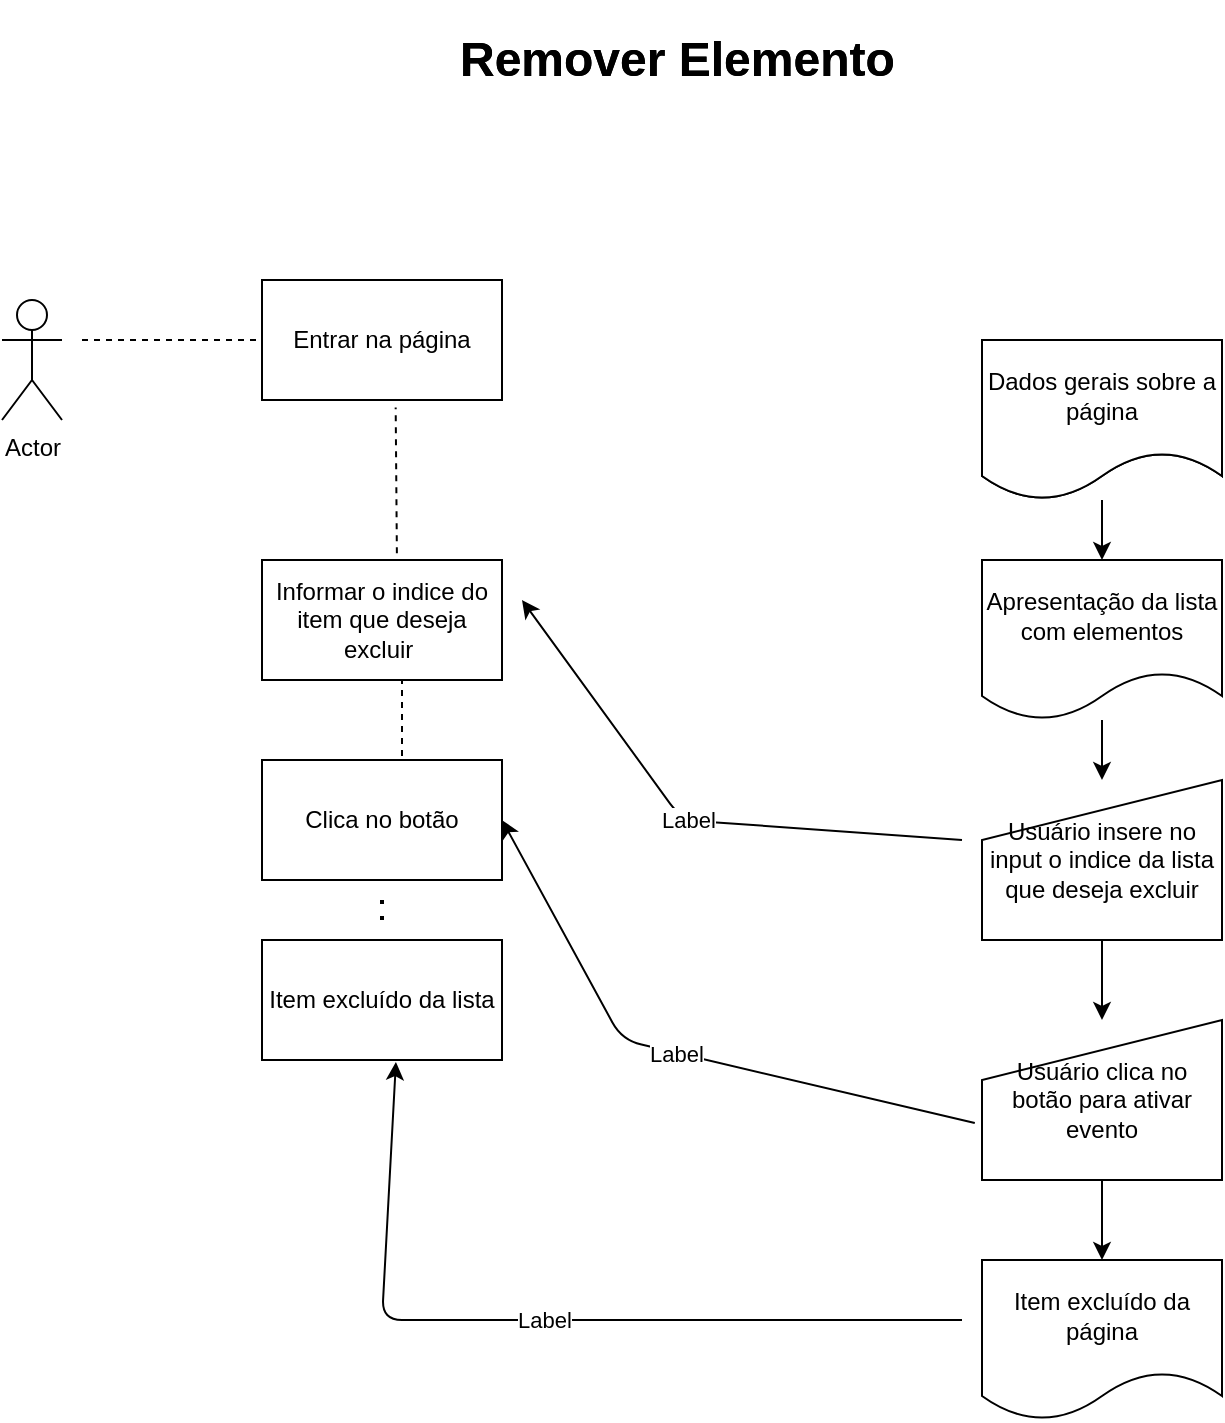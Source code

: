 <mxfile>
    <diagram id="5q5EOTjtX7OJyar-PDXx" name="index.html">
        <mxGraphModel dx="1070" dy="389" grid="1" gridSize="10" guides="1" tooltips="1" connect="1" arrows="1" fold="1" page="1" pageScale="1" pageWidth="827" pageHeight="1169" math="0" shadow="0">
            <root>
                <mxCell id="0"/>
                <mxCell id="1" parent="0"/>
                <mxCell id="2" value="&lt;h1&gt;Remover Elemento&lt;/h1&gt;" style="text;html=1;strokeColor=none;fillColor=none;spacing=5;spacingTop=-20;whiteSpace=wrap;overflow=hidden;rounded=0;" vertex="1" parent="1">
                    <mxGeometry x="294" y="30" width="240" height="40" as="geometry"/>
                </mxCell>
                <mxCell id="3" value="Actor" style="shape=umlActor;verticalLabelPosition=bottom;verticalAlign=top;html=1;outlineConnect=0;" vertex="1" parent="1">
                    <mxGeometry x="70" y="170" width="30" height="60" as="geometry"/>
                </mxCell>
                <mxCell id="5" value="" style="endArrow=none;dashed=1;html=1;" edge="1" parent="1">
                    <mxGeometry width="50" height="50" relative="1" as="geometry">
                        <mxPoint x="110" y="190" as="sourcePoint"/>
                        <mxPoint x="200" y="190" as="targetPoint"/>
                    </mxGeometry>
                </mxCell>
                <mxCell id="6" value="Entrar na página" style="rounded=0;whiteSpace=wrap;html=1;" vertex="1" parent="1">
                    <mxGeometry x="200" y="160" width="120" height="60" as="geometry"/>
                </mxCell>
                <mxCell id="7" value="Informar o indice do item que deseja excluir&amp;nbsp;" style="whiteSpace=wrap;html=1;rounded=0;" vertex="1" parent="1">
                    <mxGeometry x="200" y="300" width="120" height="60" as="geometry"/>
                </mxCell>
                <mxCell id="9" value="" style="endArrow=none;dashed=1;html=1;exitX=0.562;exitY=-0.057;exitDx=0;exitDy=0;exitPerimeter=0;entryX=0.557;entryY=1.062;entryDx=0;entryDy=0;entryPerimeter=0;" edge="1" parent="1" source="7" target="6">
                    <mxGeometry width="50" height="50" relative="1" as="geometry">
                        <mxPoint x="220" y="270" as="sourcePoint"/>
                        <mxPoint x="270" y="220" as="targetPoint"/>
                    </mxGeometry>
                </mxCell>
                <mxCell id="10" value="" style="endArrow=none;dashed=1;html=1;" edge="1" parent="1">
                    <mxGeometry width="50" height="50" relative="1" as="geometry">
                        <mxPoint x="270" y="410" as="sourcePoint"/>
                        <mxPoint x="270" y="360" as="targetPoint"/>
                    </mxGeometry>
                </mxCell>
                <mxCell id="11" value="Item excluído da lista" style="whiteSpace=wrap;html=1;rounded=0;" vertex="1" parent="1">
                    <mxGeometry x="200" y="490" width="120" height="60" as="geometry"/>
                </mxCell>
                <mxCell id="15" value="Item excluído da página" style="shape=document;whiteSpace=wrap;html=1;boundedLbl=1;" vertex="1" parent="1">
                    <mxGeometry x="560" y="650" width="120" height="80" as="geometry"/>
                </mxCell>
                <mxCell id="20" value="" style="edgeStyle=none;html=1;" edge="1" parent="1" source="16" target="18">
                    <mxGeometry relative="1" as="geometry">
                        <Array as="points">
                            <mxPoint x="620" y="510"/>
                        </Array>
                    </mxGeometry>
                </mxCell>
                <mxCell id="16" value="Usuário insere no input o indice da lista que deseja excluir" style="shape=manualInput;whiteSpace=wrap;html=1;" vertex="1" parent="1">
                    <mxGeometry x="560" y="410" width="120" height="80" as="geometry"/>
                </mxCell>
                <mxCell id="19" value="" style="edgeStyle=none;html=1;" edge="1" parent="1" source="18" target="15">
                    <mxGeometry relative="1" as="geometry"/>
                </mxCell>
                <mxCell id="18" value="Usuário clica no botão para ativar evento" style="shape=manualInput;whiteSpace=wrap;html=1;" vertex="1" parent="1">
                    <mxGeometry x="560" y="530" width="120" height="80" as="geometry"/>
                </mxCell>
                <mxCell id="22" value="" style="edgeStyle=none;html=1;" edge="1" parent="1" source="21" target="16">
                    <mxGeometry relative="1" as="geometry"/>
                </mxCell>
                <mxCell id="21" value="Apresentação da lista com elementos" style="shape=document;whiteSpace=wrap;html=1;boundedLbl=1;" vertex="1" parent="1">
                    <mxGeometry x="560" y="300" width="120" height="80" as="geometry"/>
                </mxCell>
                <mxCell id="24" value="" style="edgeStyle=none;html=1;" edge="1" parent="1" source="23" target="21">
                    <mxGeometry relative="1" as="geometry"/>
                </mxCell>
                <mxCell id="23" value="Dados gerais sobre a página" style="shape=document;whiteSpace=wrap;html=1;boundedLbl=1;" vertex="1" parent="1">
                    <mxGeometry x="560" y="190" width="120" height="80" as="geometry"/>
                </mxCell>
                <mxCell id="25" value="" style="endArrow=classic;html=1;entryX=0.558;entryY=1.017;entryDx=0;entryDy=0;entryPerimeter=0;" edge="1" parent="1" target="11">
                    <mxGeometry relative="1" as="geometry">
                        <mxPoint x="550" y="680" as="sourcePoint"/>
                        <mxPoint x="270" y="520" as="targetPoint"/>
                        <Array as="points">
                            <mxPoint x="260" y="680"/>
                        </Array>
                    </mxGeometry>
                </mxCell>
                <mxCell id="26" value="Label" style="edgeLabel;resizable=0;html=1;align=center;verticalAlign=middle;" connectable="0" vertex="1" parent="25">
                    <mxGeometry relative="1" as="geometry"/>
                </mxCell>
                <mxCell id="27" value="" style="endArrow=classic;html=1;exitX=-0.03;exitY=0.644;exitDx=0;exitDy=0;exitPerimeter=0;entryX=1;entryY=0.5;entryDx=0;entryDy=0;" edge="1" parent="1" source="18" target="29">
                    <mxGeometry relative="1" as="geometry">
                        <mxPoint x="380" y="410" as="sourcePoint"/>
                        <mxPoint x="330" y="340" as="targetPoint"/>
                        <Array as="points">
                            <mxPoint x="380" y="540"/>
                        </Array>
                    </mxGeometry>
                </mxCell>
                <mxCell id="28" value="Label" style="edgeLabel;resizable=0;html=1;align=center;verticalAlign=middle;" connectable="0" vertex="1" parent="27">
                    <mxGeometry relative="1" as="geometry"/>
                </mxCell>
                <mxCell id="29" value="Clica no botão" style="whiteSpace=wrap;html=1;rounded=0;" vertex="1" parent="1">
                    <mxGeometry x="200" y="400" width="120" height="60" as="geometry"/>
                </mxCell>
                <mxCell id="31" value="" style="endArrow=none;dashed=1;html=1;dashPattern=1 3;strokeWidth=2;" edge="1" parent="1">
                    <mxGeometry width="50" height="50" relative="1" as="geometry">
                        <mxPoint x="260" y="480" as="sourcePoint"/>
                        <mxPoint x="260" y="470" as="targetPoint"/>
                    </mxGeometry>
                </mxCell>
                <mxCell id="32" value="" style="endArrow=classic;html=1;" edge="1" parent="1">
                    <mxGeometry relative="1" as="geometry">
                        <mxPoint x="550" y="440" as="sourcePoint"/>
                        <mxPoint x="330" y="320" as="targetPoint"/>
                        <Array as="points">
                            <mxPoint x="410" y="430"/>
                        </Array>
                    </mxGeometry>
                </mxCell>
                <mxCell id="33" value="Label" style="edgeLabel;resizable=0;html=1;align=center;verticalAlign=middle;" connectable="0" vertex="1" parent="32">
                    <mxGeometry relative="1" as="geometry"/>
                </mxCell>
                <mxCell id="i81yKH4xkli6BGmhtRhB-33" value="&lt;h1&gt;Remover Elemento&lt;/h1&gt;" style="text;html=1;strokeColor=none;fillColor=none;spacing=5;spacingTop=-20;whiteSpace=wrap;overflow=hidden;rounded=0;" vertex="1" parent="1">
                    <mxGeometry x="294" y="30" width="240" height="40" as="geometry"/>
                </mxCell>
                <mxCell id="i81yKH4xkli6BGmhtRhB-34" value="Dados gerais sobre a página" style="shape=document;whiteSpace=wrap;html=1;boundedLbl=1;" vertex="1" parent="1">
                    <mxGeometry x="560" y="190" width="120" height="80" as="geometry"/>
                </mxCell>
            </root>
        </mxGraphModel>
    </diagram>
    <diagram id="ypxLYF9R9u9Ggg4EO_dI" name="index,js">
        <mxGraphModel dx="1284" dy="467" grid="1" gridSize="10" guides="1" tooltips="1" connect="1" arrows="1" fold="1" page="1" pageScale="1" pageWidth="827" pageHeight="1169" math="0" shadow="0">
            <root>
                <mxCell id="0"/>
                <mxCell id="1" parent="0"/>
                <mxCell id="ZVATye95yIs_yLcJs_ER-1" value="Item excluído da página" style="shape=document;whiteSpace=wrap;html=1;boundedLbl=1;" vertex="1" parent="1">
                    <mxGeometry x="680" y="670" width="120" height="80" as="geometry"/>
                </mxCell>
                <mxCell id="ZVATye95yIs_yLcJs_ER-3" value="Usuário clica no botão para ativar evento" style="shape=manualInput;whiteSpace=wrap;html=1;" vertex="1" parent="1">
                    <mxGeometry x="510" y="670" width="120" height="80" as="geometry"/>
                </mxCell>
                <mxCell id="ZVATye95yIs_yLcJs_ER-5" value="&lt;h1&gt;Remover Elemento&lt;/h1&gt;" style="text;html=1;strokeColor=none;fillColor=none;spacing=5;spacingTop=-20;whiteSpace=wrap;overflow=hidden;rounded=0;" vertex="1" parent="1">
                    <mxGeometry x="587" y="130" width="240" height="40" as="geometry"/>
                </mxCell>
                <mxCell id="ZVATye95yIs_yLcJs_ER-8" value="Apresentação da lista com elementos" style="shape=document;whiteSpace=wrap;html=1;boundedLbl=1;" vertex="1" parent="1">
                    <mxGeometry x="190" y="670" width="120" height="80" as="geometry"/>
                </mxCell>
                <mxCell id="ZVATye95yIs_yLcJs_ER-9" value="Usuário insere no input o indice da lista que deseja excluir" style="shape=manualInput;whiteSpace=wrap;html=1;" vertex="1" parent="1">
                    <mxGeometry x="350" y="670" width="120" height="80" as="geometry"/>
                </mxCell>
                <mxCell id="ZVATye95yIs_yLcJs_ER-10" value="Inicío" style="rounded=1;whiteSpace=wrap;html=1;" vertex="1" parent="1">
                    <mxGeometry x="10" y="390" width="160" height="40" as="geometry"/>
                </mxCell>
                <mxCell id="ZVATye95yIs_yLcJs_ER-15" value="Fim" style="rounded=1;whiteSpace=wrap;html=1;" vertex="1" parent="1">
                    <mxGeometry x="860" y="390" width="160" height="40" as="geometry"/>
                </mxCell>
                <mxCell id="ZVATye95yIs_yLcJs_ER-19" value="" style="edgeStyle=none;html=1;" edge="1" parent="1" source="ZVATye95yIs_yLcJs_ER-16" target="ZVATye95yIs_yLcJs_ER-17">
                    <mxGeometry relative="1" as="geometry"/>
                </mxCell>
                <mxCell id="ZVATye95yIs_yLcJs_ER-16" value="Atribuição do botão e inclusão de evento realizado ao ser clicado a vinculação da função" style="shape=parallelogram;perimeter=parallelogramPerimeter;whiteSpace=wrap;html=1;fixedSize=1;" vertex="1" parent="1">
                    <mxGeometry x="190" y="360" width="180" height="90" as="geometry"/>
                </mxCell>
                <mxCell id="ZVATye95yIs_yLcJs_ER-17" value="Atribuição IDs e valor descrito no campo Input" style="shape=parallelogram;perimeter=parallelogramPerimeter;whiteSpace=wrap;html=1;fixedSize=1;" vertex="1" parent="1">
                    <mxGeometry x="420" y="380" width="180" height="60" as="geometry"/>
                </mxCell>
                <mxCell id="ZVATye95yIs_yLcJs_ER-20" value="" style="endArrow=none;dashed=1;html=1;dashPattern=1 3;strokeWidth=2;entryX=0;entryY=0.5;entryDx=0;entryDy=0;" edge="1" parent="1" target="ZVATye95yIs_yLcJs_ER-21">
                    <mxGeometry width="50" height="50" relative="1" as="geometry">
                        <mxPoint x="600" y="405" as="sourcePoint"/>
                        <mxPoint x="584" y="310" as="targetPoint"/>
                    </mxGeometry>
                </mxCell>
                <mxCell id="ZVATye95yIs_yLcJs_ER-23" value="" style="edgeStyle=none;html=1;" edge="1" parent="1" source="ZVATye95yIs_yLcJs_ER-21" target="ZVATye95yIs_yLcJs_ER-15">
                    <mxGeometry relative="1" as="geometry"/>
                </mxCell>
                <mxCell id="ZVATye95yIs_yLcJs_ER-21" value="Remoção do filho conforme indice selecionado pelo usuário" style="rounded=0;whiteSpace=wrap;html=1;" vertex="1" parent="1">
                    <mxGeometry x="650" y="375" width="160" height="60" as="geometry"/>
                </mxCell>
                <mxCell id="ZVATye95yIs_yLcJs_ER-31" value="Dados gerais sobre a página" style="shape=document;whiteSpace=wrap;html=1;boundedLbl=1;" vertex="1" parent="1">
                    <mxGeometry x="30" y="670" width="120" height="80" as="geometry"/>
                </mxCell>
                <mxCell id="ZVATye95yIs_yLcJs_ER-34" value="&lt;h1&gt;Remover Elemento&lt;/h1&gt;" style="text;html=1;strokeColor=none;fillColor=none;spacing=5;spacingTop=-20;whiteSpace=wrap;overflow=hidden;rounded=0;" vertex="1" parent="1">
                    <mxGeometry x="587" y="130" width="240" height="40" as="geometry"/>
                </mxCell>
                <mxCell id="ZVATye95yIs_yLcJs_ER-35" value="Inicío" style="rounded=1;whiteSpace=wrap;html=1;" vertex="1" parent="1">
                    <mxGeometry x="10" y="390" width="160" height="40" as="geometry"/>
                </mxCell>
                <mxCell id="ZVATye95yIs_yLcJs_ER-36" value="Atribuição do botão e inclusão de evento realizado ao ser clicado a vinculação da função" style="shape=parallelogram;perimeter=parallelogramPerimeter;whiteSpace=wrap;html=1;fixedSize=1;" vertex="1" parent="1">
                    <mxGeometry x="190" y="360" width="180" height="90" as="geometry"/>
                </mxCell>
                <mxCell id="ZVATye95yIs_yLcJs_ER-37" value="Inicío" style="rounded=1;whiteSpace=wrap;html=1;" vertex="1" parent="1">
                    <mxGeometry x="10" y="390" width="160" height="40" as="geometry"/>
                </mxCell>
                <mxCell id="ZVATye95yIs_yLcJs_ER-38" value="Inicío" style="rounded=1;whiteSpace=wrap;html=1;" vertex="1" parent="1">
                    <mxGeometry x="10" y="390" width="160" height="40" as="geometry"/>
                </mxCell>
                <mxCell id="ZVATye95yIs_yLcJs_ER-39" value="Inicío" style="rounded=1;whiteSpace=wrap;html=1;" vertex="1" parent="1">
                    <mxGeometry x="10" y="390" width="160" height="40" as="geometry"/>
                </mxCell>
                <mxCell id="ZVATye95yIs_yLcJs_ER-40" value="Inicío" style="rounded=1;whiteSpace=wrap;html=1;" vertex="1" parent="1">
                    <mxGeometry x="10" y="390" width="160" height="40" as="geometry"/>
                </mxCell>
                <mxCell id="ZVATye95yIs_yLcJs_ER-41" value="Inicío" style="rounded=1;whiteSpace=wrap;html=1;" vertex="1" parent="1">
                    <mxGeometry x="10" y="390" width="160" height="40" as="geometry"/>
                </mxCell>
                <mxCell id="ZVATye95yIs_yLcJs_ER-42" value="Inicío" style="rounded=1;whiteSpace=wrap;html=1;" vertex="1" parent="1">
                    <mxGeometry x="10" y="390" width="160" height="40" as="geometry"/>
                </mxCell>
                <mxCell id="ZVATye95yIs_yLcJs_ER-43" value="Inicío" style="rounded=1;whiteSpace=wrap;html=1;" vertex="1" parent="1">
                    <mxGeometry x="10" y="390" width="160" height="40" as="geometry"/>
                </mxCell>
                <mxCell id="ZVATye95yIs_yLcJs_ER-44" value="Item excluído da página" style="shape=document;whiteSpace=wrap;html=1;boundedLbl=1;" vertex="1" parent="1">
                    <mxGeometry x="680" y="670" width="120" height="80" as="geometry"/>
                </mxCell>
                <mxCell id="ZVATye95yIs_yLcJs_ER-45" value="Item excluído da página" style="shape=document;whiteSpace=wrap;html=1;boundedLbl=1;" vertex="1" parent="1">
                    <mxGeometry x="680" y="670" width="120" height="80" as="geometry"/>
                </mxCell>
                <mxCell id="ZVATye95yIs_yLcJs_ER-46" value="Usuário insere no input o indice da lista que deseja excluir" style="shape=manualInput;whiteSpace=wrap;html=1;" vertex="1" parent="1">
                    <mxGeometry x="350" y="670" width="120" height="80" as="geometry"/>
                </mxCell>
                <mxCell id="ZVATye95yIs_yLcJs_ER-47" value="Item excluído da página" style="shape=document;whiteSpace=wrap;html=1;boundedLbl=1;" vertex="1" parent="1">
                    <mxGeometry x="680" y="670" width="120" height="80" as="geometry"/>
                </mxCell>
                <mxCell id="ZVATye95yIs_yLcJs_ER-48" value="Usuário insere no input o indice da lista que deseja excluir" style="shape=manualInput;whiteSpace=wrap;html=1;" vertex="1" parent="1">
                    <mxGeometry x="350" y="670" width="120" height="80" as="geometry"/>
                </mxCell>
                <mxCell id="ZVATye95yIs_yLcJs_ER-49" value="Apresentação da lista com elementos" style="shape=document;whiteSpace=wrap;html=1;boundedLbl=1;" vertex="1" parent="1">
                    <mxGeometry x="190" y="670" width="120" height="80" as="geometry"/>
                </mxCell>
                <mxCell id="ZVATye95yIs_yLcJs_ER-50" value="Item excluído da página" style="shape=document;whiteSpace=wrap;html=1;boundedLbl=1;" vertex="1" parent="1">
                    <mxGeometry x="680" y="670" width="120" height="80" as="geometry"/>
                </mxCell>
                <mxCell id="ZVATye95yIs_yLcJs_ER-51" value="Usuário insere no input o indice da lista que deseja excluir" style="shape=manualInput;whiteSpace=wrap;html=1;" vertex="1" parent="1">
                    <mxGeometry x="350" y="670" width="120" height="80" as="geometry"/>
                </mxCell>
                <mxCell id="ZVATye95yIs_yLcJs_ER-52" value="Apresentação da lista com elementos" style="shape=document;whiteSpace=wrap;html=1;boundedLbl=1;" vertex="1" parent="1">
                    <mxGeometry x="190" y="670" width="120" height="80" as="geometry"/>
                </mxCell>
                <mxCell id="ZVATye95yIs_yLcJs_ER-53" value="Item excluído da página" style="shape=document;whiteSpace=wrap;html=1;boundedLbl=1;" vertex="1" parent="1">
                    <mxGeometry x="680" y="670" width="120" height="80" as="geometry"/>
                </mxCell>
                <mxCell id="ZVATye95yIs_yLcJs_ER-54" value="Usuário insere no input o indice da lista que deseja excluir" style="shape=manualInput;whiteSpace=wrap;html=1;" vertex="1" parent="1">
                    <mxGeometry x="350" y="670" width="120" height="80" as="geometry"/>
                </mxCell>
                <mxCell id="ZVATye95yIs_yLcJs_ER-55" value="Apresentação da lista com elementos" style="shape=document;whiteSpace=wrap;html=1;boundedLbl=1;" vertex="1" parent="1">
                    <mxGeometry x="190" y="670" width="120" height="80" as="geometry"/>
                </mxCell>
                <mxCell id="ZVATye95yIs_yLcJs_ER-56" value="Dados gerais sobre a página" style="shape=document;whiteSpace=wrap;html=1;boundedLbl=1;" vertex="1" parent="1">
                    <mxGeometry x="30" y="670" width="120" height="80" as="geometry"/>
                </mxCell>
                <mxCell id="ZVATye95yIs_yLcJs_ER-57" value="Usuário clica no botão para ativar evento" style="shape=manualInput;whiteSpace=wrap;html=1;" vertex="1" parent="1">
                    <mxGeometry x="510" y="670" width="120" height="80" as="geometry"/>
                </mxCell>
                <mxCell id="ZVATye95yIs_yLcJs_ER-58" value="Usuário clica no botão para ativar evento" style="shape=manualInput;whiteSpace=wrap;html=1;" vertex="1" parent="1">
                    <mxGeometry x="510" y="670" width="120" height="80" as="geometry"/>
                </mxCell>
                <mxCell id="ZVATye95yIs_yLcJs_ER-59" value="Usuário clica no botão para ativar evento" style="shape=manualInput;whiteSpace=wrap;html=1;" vertex="1" parent="1">
                    <mxGeometry x="510" y="670" width="120" height="80" as="geometry"/>
                </mxCell>
                <mxCell id="ZVATye95yIs_yLcJs_ER-60" value="Usuário clica no botão para ativar evento" style="shape=manualInput;whiteSpace=wrap;html=1;" vertex="1" parent="1">
                    <mxGeometry x="510" y="670" width="120" height="80" as="geometry"/>
                </mxCell>
                <mxCell id="ZVATye95yIs_yLcJs_ER-61" value="Usuário clica no botão para ativar evento" style="shape=manualInput;whiteSpace=wrap;html=1;" vertex="1" parent="1">
                    <mxGeometry x="510" y="670" width="120" height="80" as="geometry"/>
                </mxCell>
                <mxCell id="ZVATye95yIs_yLcJs_ER-62" value="" style="endArrow=none;dashed=1;html=1;dashPattern=1 3;strokeWidth=2;" edge="1" parent="1">
                    <mxGeometry width="50" height="50" relative="1" as="geometry">
                        <mxPoint x="560" y="660" as="sourcePoint"/>
                        <mxPoint x="280" y="460" as="targetPoint"/>
                    </mxGeometry>
                </mxCell>
                <mxCell id="ZVATye95yIs_yLcJs_ER-63" value="" style="endArrow=none;dashed=1;html=1;dashPattern=1 3;strokeWidth=2;" edge="1" parent="1">
                    <mxGeometry width="50" height="50" relative="1" as="geometry">
                        <mxPoint x="240" y="660" as="sourcePoint"/>
                        <mxPoint x="500" y="450" as="targetPoint"/>
                    </mxGeometry>
                </mxCell>
                <mxCell id="ZVATye95yIs_yLcJs_ER-65" value="" style="endArrow=none;dashed=1;html=1;dashPattern=1 3;strokeWidth=2;exitX=0.75;exitY=0;exitDx=0;exitDy=0;" edge="1" parent="1" source="ZVATye95yIs_yLcJs_ER-54">
                    <mxGeometry width="50" height="50" relative="1" as="geometry">
                        <mxPoint x="670" y="500" as="sourcePoint"/>
                        <mxPoint x="720" y="450" as="targetPoint"/>
                    </mxGeometry>
                </mxCell>
            </root>
        </mxGraphModel>
    </diagram>
</mxfile>